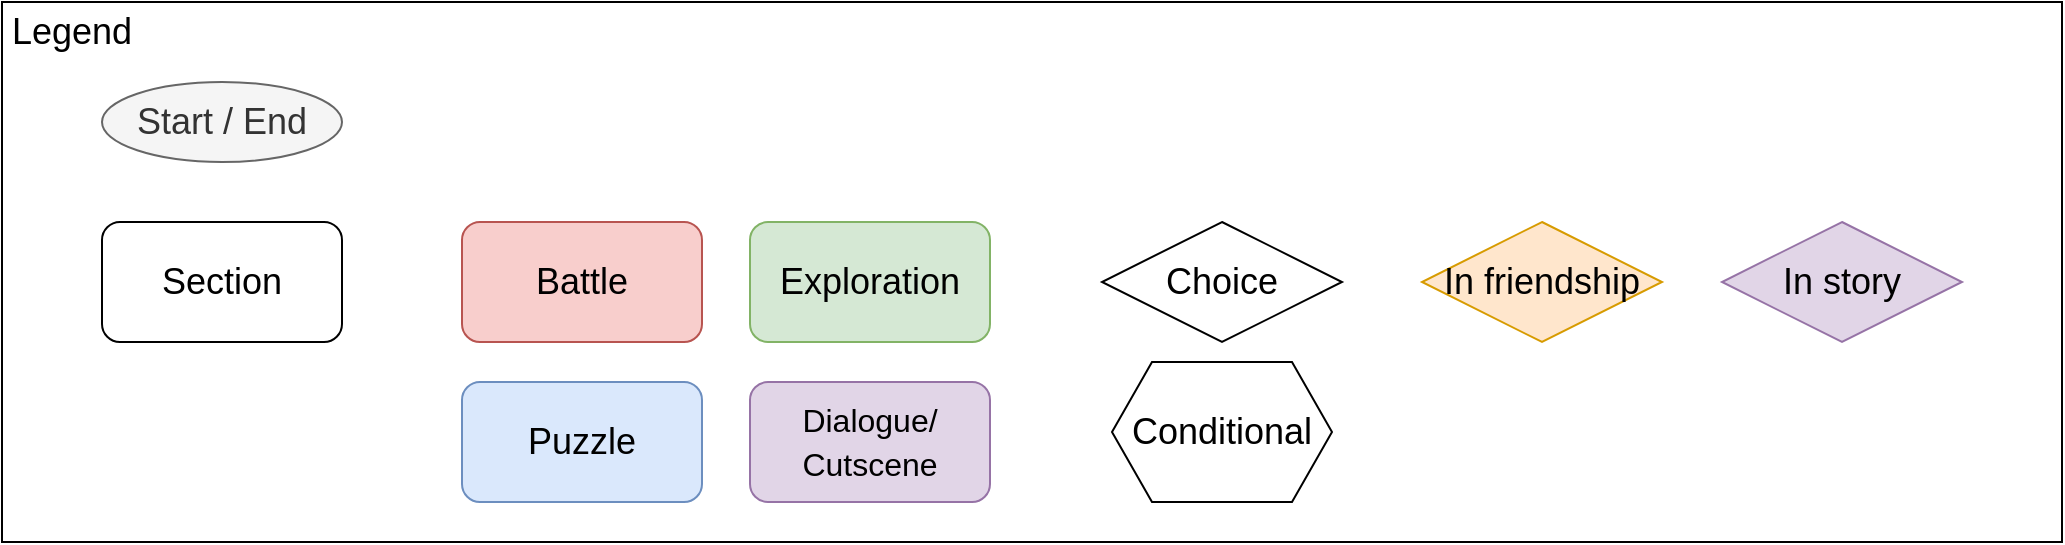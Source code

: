 <mxfile version="14.1.1" type="device"><diagram id="DQ7zmtKc6evR-bcuPtd4" name="Page-1"><mxGraphModel dx="1422" dy="705" grid="1" gridSize="10" guides="1" tooltips="1" connect="1" arrows="1" fold="1" page="1" pageScale="1" pageWidth="827" pageHeight="1169" math="0" shadow="0"><root><mxCell id="0"/><mxCell id="1" parent="0"/><mxCell id="IAgqZK2XQsdq2qEwB2ok-4" value="" style="whiteSpace=wrap;html=1;labelBackgroundColor=#FFD966;labelBorderColor=none;" parent="1" vertex="1"><mxGeometry x="40" y="40" width="1030" height="270" as="geometry"/></mxCell><mxCell id="IAgqZK2XQsdq2qEwB2ok-5" value="Start / End" style="ellipse;whiteSpace=wrap;html=1;labelBackgroundColor=none;fontColor=#333333;fillColor=#f5f5f5;strokeColor=#666666;fontSize=18;" parent="1" vertex="1"><mxGeometry x="90" y="80" width="120" height="40" as="geometry"/></mxCell><mxCell id="IAgqZK2XQsdq2qEwB2ok-6" value="Section" style="rounded=1;whiteSpace=wrap;html=1;labelBackgroundColor=none;fontSize=18;" parent="1" vertex="1"><mxGeometry x="90" y="150" width="120" height="60" as="geometry"/></mxCell><mxCell id="IAgqZK2XQsdq2qEwB2ok-8" value="Battle" style="rounded=1;whiteSpace=wrap;html=1;labelBackgroundColor=none;fillColor=#f8cecc;strokeColor=#b85450;fontSize=18;" parent="1" vertex="1"><mxGeometry x="270" y="150" width="120" height="60" as="geometry"/></mxCell><mxCell id="IAgqZK2XQsdq2qEwB2ok-9" value="Exploration" style="rounded=1;whiteSpace=wrap;html=1;labelBackgroundColor=none;fillColor=#d5e8d4;strokeColor=#82b366;fontSize=18;" parent="1" vertex="1"><mxGeometry x="414" y="150" width="120" height="60" as="geometry"/></mxCell><mxCell id="IAgqZK2XQsdq2qEwB2ok-10" value="Puzzle" style="rounded=1;whiteSpace=wrap;html=1;labelBackgroundColor=none;fillColor=#dae8fc;strokeColor=#6c8ebf;fontSize=18;" parent="1" vertex="1"><mxGeometry x="270" y="230" width="120" height="60" as="geometry"/></mxCell><mxCell id="IAgqZK2XQsdq2qEwB2ok-11" value="&lt;span style=&quot;font-size: 16px&quot;&gt;Dialogue/&lt;br&gt;Cutscene&lt;br&gt;&lt;/span&gt;" style="rounded=1;whiteSpace=wrap;html=1;labelBackgroundColor=none;fillColor=#e1d5e7;strokeColor=#9673a6;fontSize=18;" parent="1" vertex="1"><mxGeometry x="414" y="230" width="120" height="60" as="geometry"/></mxCell><mxCell id="IAgqZK2XQsdq2qEwB2ok-12" value="Choice" style="rhombus;whiteSpace=wrap;html=1;labelBackgroundColor=none;fontColor=#000000;fontSize=18;" parent="1" vertex="1"><mxGeometry x="590" y="150" width="120" height="60" as="geometry"/></mxCell><mxCell id="IAgqZK2XQsdq2qEwB2ok-13" value="Legend" style="text;html=1;strokeColor=none;fillColor=none;align=center;verticalAlign=middle;whiteSpace=wrap;rounded=0;labelBackgroundColor=none;fontSize=18;fontColor=#000000;" parent="1" vertex="1"><mxGeometry x="50" y="40" width="50" height="30" as="geometry"/></mxCell><mxCell id="IAgqZK2XQsdq2qEwB2ok-16" value="In story" style="rhombus;whiteSpace=wrap;html=1;labelBackgroundColor=none;fontSize=18;fillColor=#e1d5e7;strokeColor=#9673a6;" parent="1" vertex="1"><mxGeometry x="900" y="150" width="120" height="60" as="geometry"/></mxCell><mxCell id="IAgqZK2XQsdq2qEwB2ok-17" value="In friendship" style="rhombus;whiteSpace=wrap;html=1;labelBackgroundColor=none;fontSize=18;fillColor=#ffe6cc;strokeColor=#d79b00;" parent="1" vertex="1"><mxGeometry x="750" y="150" width="120" height="60" as="geometry"/></mxCell><mxCell id="sMbfmA1UX6CtqZV2mZFy-7" value="&lt;font style=&quot;font-size: 18px&quot;&gt;Conditional&lt;br&gt;&lt;/font&gt;" style="shape=hexagon;perimeter=hexagonPerimeter2;whiteSpace=wrap;html=1;fixedSize=1;" parent="1" vertex="1"><mxGeometry x="595" y="220" width="110" height="70" as="geometry"/></mxCell></root></mxGraphModel></diagram></mxfile>